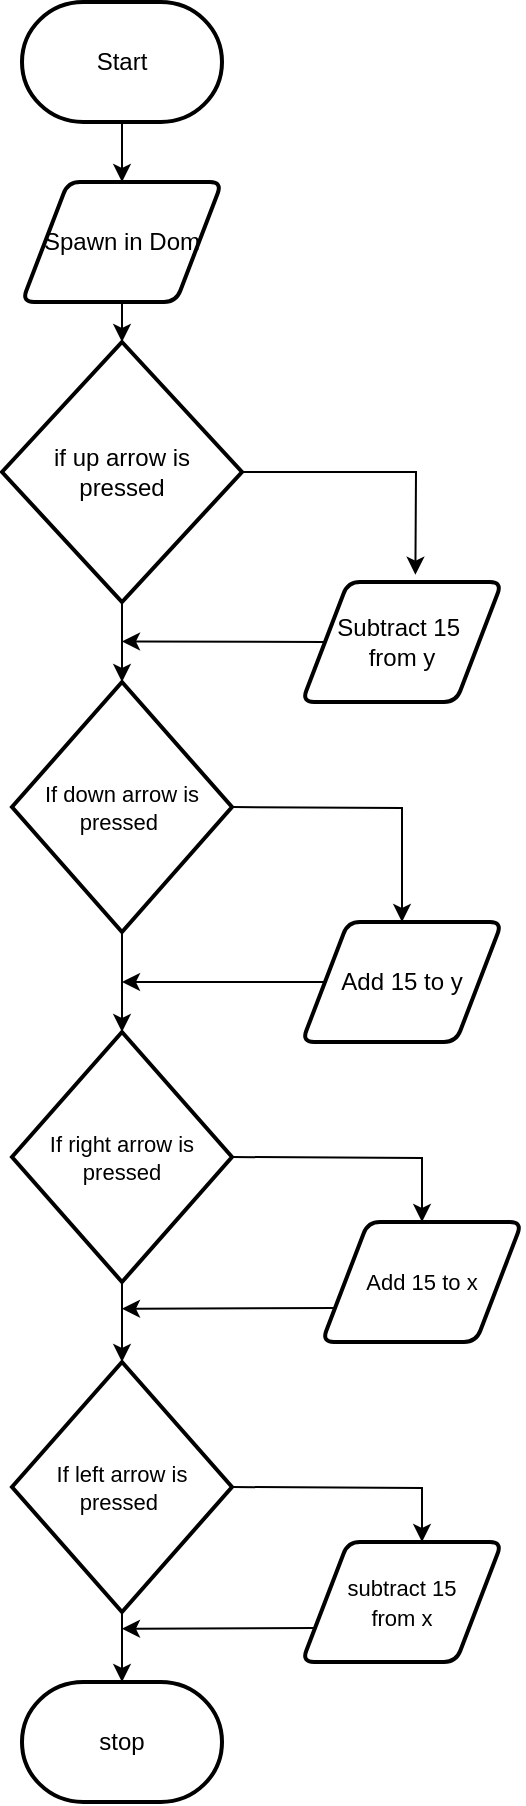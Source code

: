 <mxfile>
    <diagram id="KkCetKe1eJMsT4pQTuGa" name="Page-1">
        <mxGraphModel dx="488" dy="473" grid="1" gridSize="10" guides="1" tooltips="1" connect="1" arrows="1" fold="1" page="1" pageScale="1" pageWidth="827" pageHeight="1169" math="0" shadow="0">
            <root>
                <mxCell id="0"/>
                <mxCell id="1" parent="0"/>
                <mxCell id="4" style="edgeStyle=none;html=1;" parent="1" source="5" target="7" edge="1">
                    <mxGeometry relative="1" as="geometry"/>
                </mxCell>
                <mxCell id="5" value="Start" style="strokeWidth=2;html=1;shape=mxgraph.flowchart.terminator;whiteSpace=wrap;" parent="1" vertex="1">
                    <mxGeometry x="330" y="190" width="100" height="60" as="geometry"/>
                </mxCell>
                <mxCell id="6" style="edgeStyle=none;html=1;exitX=0.5;exitY=1;exitDx=0;exitDy=0;entryX=0.5;entryY=0;entryDx=0;entryDy=0;entryPerimeter=0;" parent="1" source="7" target="11" edge="1">
                    <mxGeometry relative="1" as="geometry"/>
                </mxCell>
                <mxCell id="7" value="Spawn in Dom" style="shape=parallelogram;html=1;strokeWidth=2;perimeter=parallelogramPerimeter;whiteSpace=wrap;rounded=1;arcSize=12;size=0.23;" parent="1" vertex="1">
                    <mxGeometry x="330" y="280" width="100" height="60" as="geometry"/>
                </mxCell>
                <mxCell id="8" style="edgeStyle=none;html=1;entryX=0.5;entryY=0;entryDx=0;entryDy=0;entryPerimeter=0;" parent="1" target="11" edge="1">
                    <mxGeometry relative="1" as="geometry">
                        <mxPoint x="380" y="410" as="sourcePoint"/>
                    </mxGeometry>
                </mxCell>
                <mxCell id="35" style="edgeStyle=orthogonalEdgeStyle;html=1;exitX=0.5;exitY=1;exitDx=0;exitDy=0;exitPerimeter=0;entryX=0.5;entryY=0;entryDx=0;entryDy=0;entryPerimeter=0;rounded=0;" parent="1" source="11" edge="1" target="29">
                    <mxGeometry relative="1" as="geometry">
                        <mxPoint x="380" y="520" as="targetPoint"/>
                    </mxGeometry>
                </mxCell>
                <mxCell id="60" style="edgeStyle=none;rounded=0;html=1;exitX=1;exitY=0.5;exitDx=0;exitDy=0;exitPerimeter=0;entryX=0.567;entryY=-0.061;entryDx=0;entryDy=0;entryPerimeter=0;" edge="1" parent="1" source="11" target="45">
                    <mxGeometry relative="1" as="geometry">
                        <mxPoint x="520.0" y="425.182" as="targetPoint"/>
                        <Array as="points">
                            <mxPoint x="527" y="425"/>
                        </Array>
                    </mxGeometry>
                </mxCell>
                <mxCell id="11" value="if up arrow is &lt;br&gt;pressed&lt;br&gt;" style="strokeWidth=2;html=1;shape=mxgraph.flowchart.decision;whiteSpace=wrap;" parent="1" vertex="1">
                    <mxGeometry x="320" y="360" width="120" height="130" as="geometry"/>
                </mxCell>
                <mxCell id="18" value="stop" style="strokeWidth=2;html=1;shape=mxgraph.flowchart.terminator;whiteSpace=wrap;" parent="1" vertex="1">
                    <mxGeometry x="330" y="1030" width="100" height="60" as="geometry"/>
                </mxCell>
                <mxCell id="38" value="" style="edgeStyle=orthogonalEdgeStyle;shape=connector;rounded=0;html=1;labelBackgroundColor=default;strokeColor=default;fontFamily=Helvetica;fontSize=11;fontColor=default;endArrow=classic;" parent="1" source="29" target="37" edge="1">
                    <mxGeometry relative="1" as="geometry"/>
                </mxCell>
                <mxCell id="42" style="edgeStyle=none;html=1;exitX=1;exitY=0.5;exitDx=0;exitDy=0;exitPerimeter=0;entryX=0.5;entryY=0;entryDx=0;entryDy=0;rounded=0;" edge="1" parent="1" source="29" target="43">
                    <mxGeometry relative="1" as="geometry">
                        <mxPoint x="520" y="630" as="targetPoint"/>
                        <Array as="points">
                            <mxPoint x="520" y="593"/>
                        </Array>
                    </mxGeometry>
                </mxCell>
                <mxCell id="29" value="If down arrow is pressed&amp;nbsp;" style="strokeWidth=2;html=1;shape=mxgraph.flowchart.decision;whiteSpace=wrap;fontFamily=Helvetica;fontSize=11;fontColor=default;" parent="1" vertex="1">
                    <mxGeometry x="325" y="530" width="110" height="125" as="geometry"/>
                </mxCell>
                <mxCell id="40" style="edgeStyle=none;html=1;exitX=0.5;exitY=1;exitDx=0;exitDy=0;exitPerimeter=0;entryX=0.5;entryY=0;entryDx=0;entryDy=0;entryPerimeter=0;" edge="1" parent="1" source="37" target="39">
                    <mxGeometry relative="1" as="geometry"/>
                </mxCell>
                <mxCell id="47" style="edgeStyle=none;html=1;exitX=1;exitY=0.5;exitDx=0;exitDy=0;exitPerimeter=0;entryX=0.5;entryY=0;entryDx=0;entryDy=0;rounded=0;" edge="1" parent="1" source="37" target="46">
                    <mxGeometry relative="1" as="geometry">
                        <mxPoint x="520.0" y="770" as="targetPoint"/>
                        <Array as="points">
                            <mxPoint x="530" y="768"/>
                        </Array>
                    </mxGeometry>
                </mxCell>
                <mxCell id="37" value="If right arrow is pressed &lt;br&gt;" style="strokeWidth=2;html=1;shape=mxgraph.flowchart.decision;whiteSpace=wrap;fontFamily=Helvetica;fontSize=11;fontColor=default;" parent="1" vertex="1">
                    <mxGeometry x="325" y="705" width="110" height="125" as="geometry"/>
                </mxCell>
                <mxCell id="41" style="edgeStyle=none;html=1;exitX=0.5;exitY=1;exitDx=0;exitDy=0;exitPerimeter=0;entryX=0.5;entryY=0;entryDx=0;entryDy=0;entryPerimeter=0;" edge="1" parent="1" source="39" target="18">
                    <mxGeometry relative="1" as="geometry"/>
                </mxCell>
                <mxCell id="49" style="edgeStyle=none;html=1;exitX=1;exitY=0.5;exitDx=0;exitDy=0;exitPerimeter=0;rounded=0;" edge="1" parent="1" source="39">
                    <mxGeometry relative="1" as="geometry">
                        <mxPoint x="530" y="960" as="targetPoint"/>
                        <Array as="points">
                            <mxPoint x="530" y="933"/>
                        </Array>
                    </mxGeometry>
                </mxCell>
                <mxCell id="39" value="If left arrow is &lt;br&gt;pressed&amp;nbsp;" style="strokeWidth=2;html=1;shape=mxgraph.flowchart.decision;whiteSpace=wrap;fontFamily=Helvetica;fontSize=11;fontColor=default;" parent="1" vertex="1">
                    <mxGeometry x="325" y="870" width="110" height="125" as="geometry"/>
                </mxCell>
                <mxCell id="53" style="edgeStyle=none;html=1;exitX=0;exitY=0.5;exitDx=0;exitDy=0;" edge="1" parent="1" source="43">
                    <mxGeometry relative="1" as="geometry">
                        <mxPoint x="380" y="680" as="targetPoint"/>
                    </mxGeometry>
                </mxCell>
                <mxCell id="43" value="Add 15 to y" style="shape=parallelogram;html=1;strokeWidth=2;perimeter=parallelogramPerimeter;whiteSpace=wrap;rounded=1;arcSize=12;size=0.23;" vertex="1" parent="1">
                    <mxGeometry x="470" y="650" width="100" height="60" as="geometry"/>
                </mxCell>
                <mxCell id="59" style="edgeStyle=none;rounded=0;html=1;exitX=0;exitY=0.5;exitDx=0;exitDy=0;" edge="1" parent="1" source="45">
                    <mxGeometry relative="1" as="geometry">
                        <mxPoint x="380" y="509.727" as="targetPoint"/>
                    </mxGeometry>
                </mxCell>
                <mxCell id="45" value="Subtract 15&amp;nbsp;&lt;br&gt;from y" style="shape=parallelogram;html=1;strokeWidth=2;perimeter=parallelogramPerimeter;whiteSpace=wrap;rounded=1;arcSize=12;size=0.23;" vertex="1" parent="1">
                    <mxGeometry x="470" y="480" width="100" height="60" as="geometry"/>
                </mxCell>
                <mxCell id="56" style="edgeStyle=none;rounded=0;html=1;exitX=0;exitY=0.75;exitDx=0;exitDy=0;" edge="1" parent="1" source="46">
                    <mxGeometry relative="1" as="geometry">
                        <mxPoint x="380" y="843.364" as="targetPoint"/>
                    </mxGeometry>
                </mxCell>
                <mxCell id="46" value="&lt;span style=&quot;font-size: 11px;&quot;&gt;Add 15 to x&lt;/span&gt;" style="shape=parallelogram;html=1;strokeWidth=2;perimeter=parallelogramPerimeter;whiteSpace=wrap;rounded=1;arcSize=12;size=0.23;" vertex="1" parent="1">
                    <mxGeometry x="480" y="800" width="100" height="60" as="geometry"/>
                </mxCell>
                <mxCell id="55" style="edgeStyle=none;rounded=0;html=1;exitX=0;exitY=0.75;exitDx=0;exitDy=0;" edge="1" parent="1" source="48">
                    <mxGeometry relative="1" as="geometry">
                        <mxPoint x="380" y="1003.364" as="targetPoint"/>
                    </mxGeometry>
                </mxCell>
                <mxCell id="48" value="&lt;span style=&quot;font-size: 11px;&quot;&gt;subtract 15&lt;/span&gt;&lt;br style=&quot;font-size: 11px;&quot;&gt;&lt;span style=&quot;font-size: 11px;&quot;&gt;from x&lt;br&gt;&lt;/span&gt;" style="shape=parallelogram;html=1;strokeWidth=2;perimeter=parallelogramPerimeter;whiteSpace=wrap;rounded=1;arcSize=12;size=0.23;" vertex="1" parent="1">
                    <mxGeometry x="470" y="960" width="100" height="60" as="geometry"/>
                </mxCell>
            </root>
        </mxGraphModel>
    </diagram>
</mxfile>